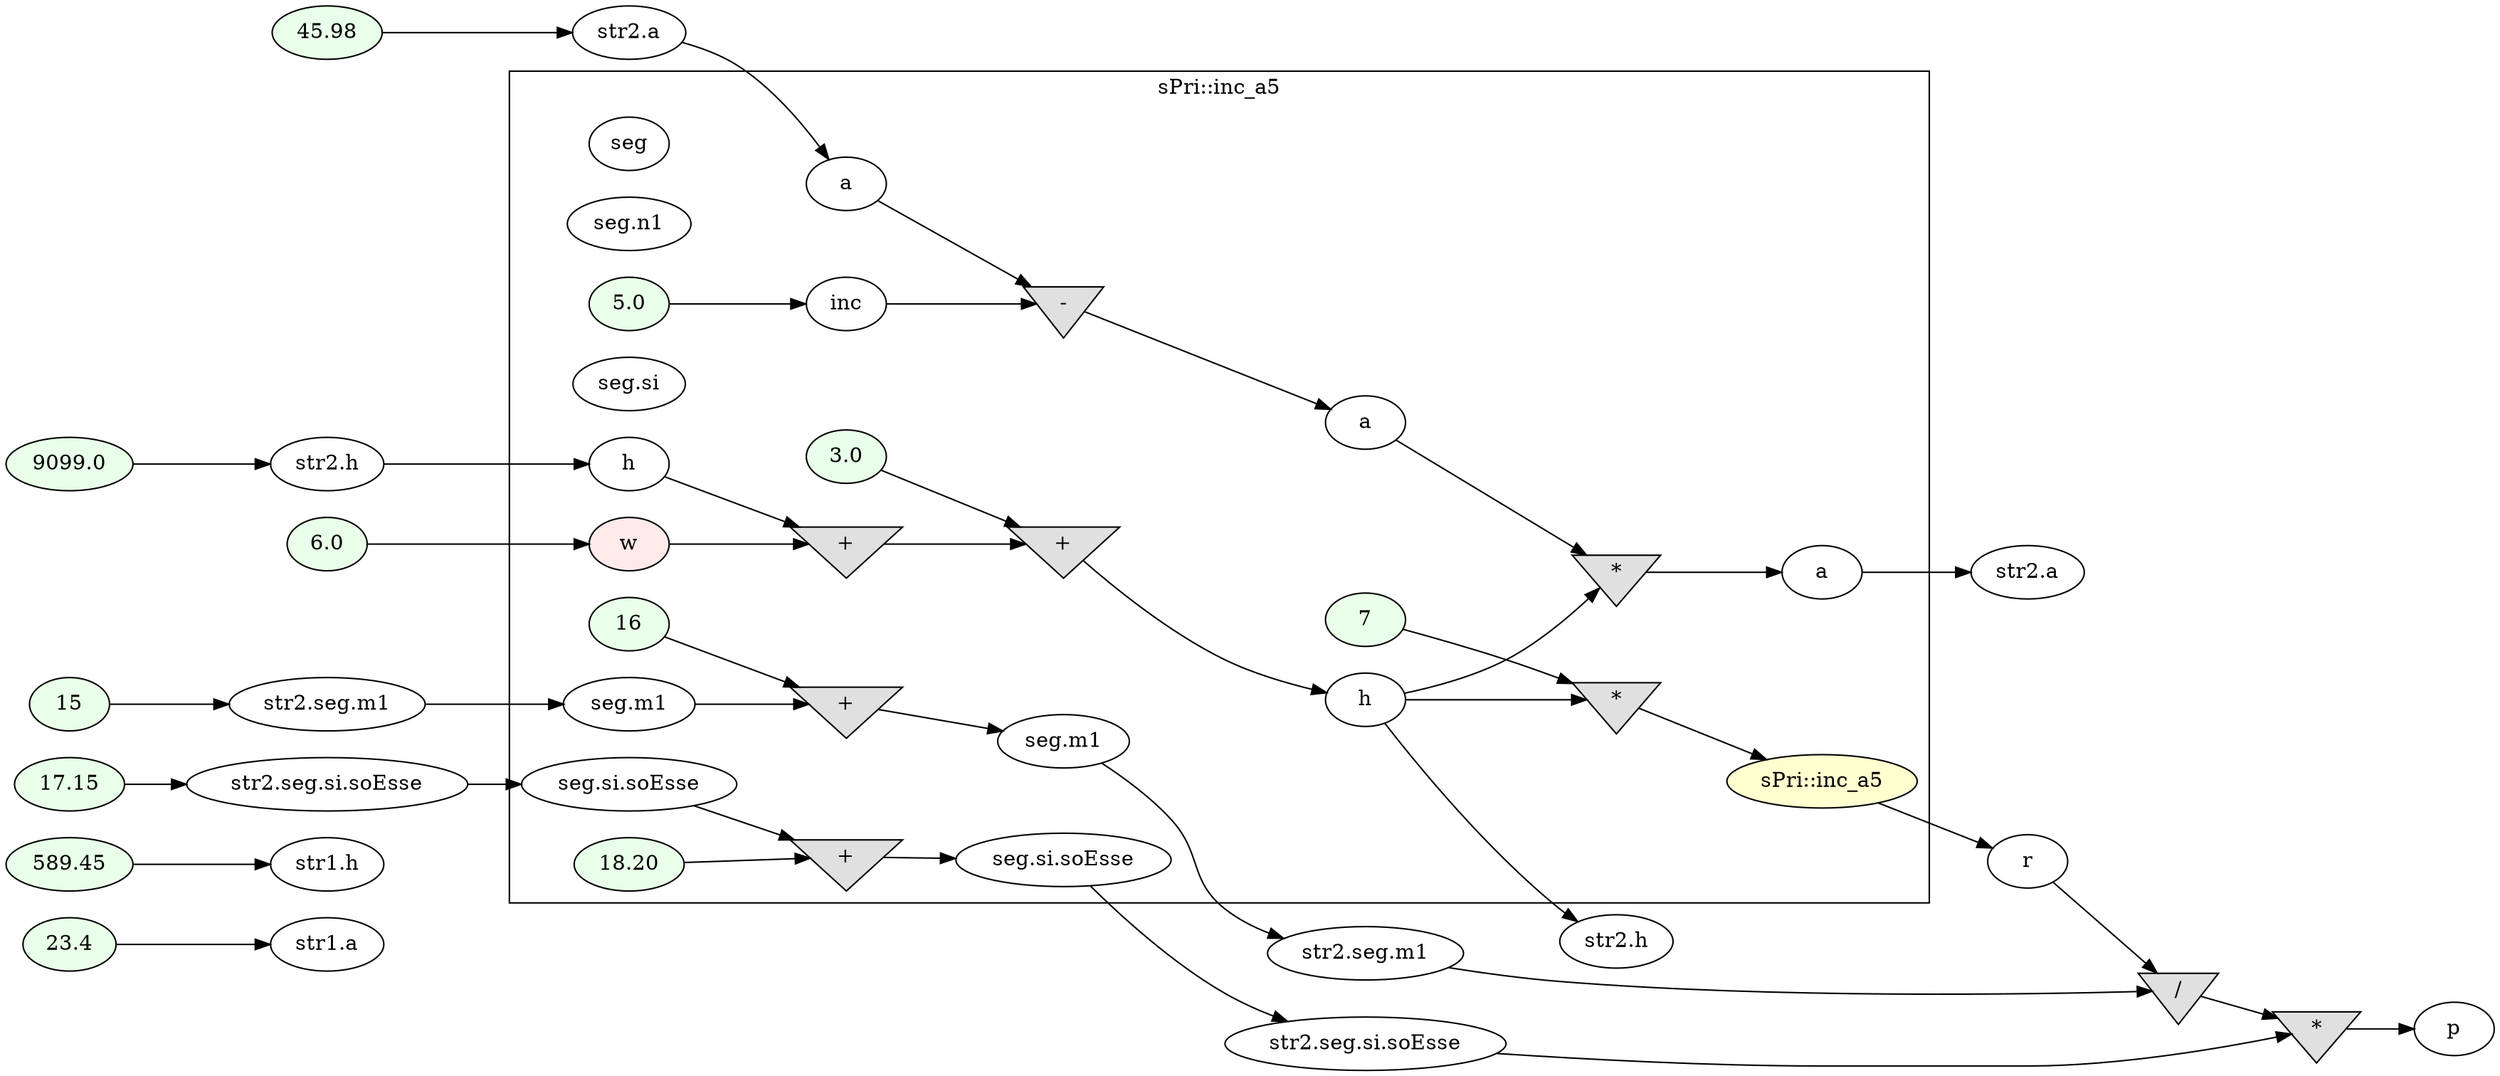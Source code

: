 digraph G
{
rankdir=LR;
	node_28 [ label = "23.4", style=filled, fillcolor="#E9FFE9" ]
	node_29 [ label = "str1.a" ]
	node_30 [ label = "589.45", style=filled, fillcolor="#E9FFE9" ]
	node_31 [ label = "str1.h" ]
	node_32 [ label = "45.98", style=filled, fillcolor="#E9FFE9" ]
	node_33 [ label = "str2.a" ]
	node_34 [ label = "9099.0", style=filled, fillcolor="#E9FFE9" ]
	node_35 [ label = "str2.h" ]
	node_36 [ label = "15", style=filled, fillcolor="#E9FFE9" ]
	node_37 [ label = "str2.seg.m1" ]
	node_38 [ label = "17.15", style=filled, fillcolor="#E9FFE9" ]
	node_39 [ label = "str2.seg.si.soEsse" ]
	node_40 [ label = "6.0", style=filled, fillcolor="#E9FFE9" ]
	node_68 [ label = "str2.seg.m1" ]
	node_69 [ label = "str2.seg.si.soEsse" ]
	node_70 [ label = "str2.h" ]
	node_71 [ label = "str2.a" ]
	node_72 [ label = "r" ]
	node_73 [ label = "/", shape=invtriangle, style=filled, fillcolor="#E0E0E0" ]
	node_74 [ label = "*", shape=invtriangle, style=filled, fillcolor="#E0E0E0" ]
	node_75 [ label = "p" ]
subgraph cluster_1 {
label = "sPri::inc_a5";
	node_41 [ label = "seg" ]
	node_42 [ label = "seg.n1" ]
	node_43 [ label = "seg.m1" ]
	node_44 [ label = "seg.si" ]
	node_45 [ label = "seg.si.soEsse" ]
	node_46 [ label = "h" ]
	node_47 [ label = "a" ]
	node_48 [ label = "w", style=filled, fillcolor="#FFE9E9" ]
	node_49 [ label = "5.0", style=filled, fillcolor="#E9FFE9" ]
	node_50 [ label = "inc" ]
	node_51 [ label = "-", shape=invtriangle, style=filled, fillcolor="#E0E0E0" ]
	node_52 [ label = "a" ]
	node_53 [ label = "+", shape=invtriangle, style=filled, fillcolor="#E0E0E0" ]
	node_54 [ label = "3.0", style=filled, fillcolor="#E9FFE9" ]
	node_55 [ label = "+", shape=invtriangle, style=filled, fillcolor="#E0E0E0" ]
	node_56 [ label = "h" ]
	node_57 [ label = "*", shape=invtriangle, style=filled, fillcolor="#E0E0E0" ]
	node_58 [ label = "a" ]
	node_59 [ label = "16", style=filled, fillcolor="#E9FFE9" ]
	node_60 [ label = "+", shape=invtriangle, style=filled, fillcolor="#E0E0E0" ]
	node_61 [ label = "seg.m1" ]
	node_62 [ label = "18.20", style=filled, fillcolor="#E9FFE9" ]
	node_63 [ label = "+", shape=invtriangle, style=filled, fillcolor="#E0E0E0" ]
	node_64 [ label = "seg.si.soEsse" ]
	node_65 [ label = "7", style=filled, fillcolor="#E9FFE9" ]
	node_66 [ label = "*", shape=invtriangle, style=filled, fillcolor="#E0E0E0" ]
	node_67 [ label = "sPri::inc_a5", style=filled, fillcolor="#FFFFD0" ]
}
	node_28 -> node_29
	node_30 -> node_31
	node_32 -> node_33
	node_33 -> node_47
	node_34 -> node_35
	node_35 -> node_46
	node_36 -> node_37
	node_37 -> node_43
	node_38 -> node_39
	node_39 -> node_45
	node_40 -> node_48
	node_68 -> node_73
	node_69 -> node_74
	node_72 -> node_73
	node_73 -> node_74
	node_74 -> node_75
	node_43 -> node_60
	node_45 -> node_63
	node_46 -> node_53
	node_47 -> node_51
	node_48 -> node_53
	node_49 -> node_50
	node_50 -> node_51
	node_51 -> node_52
	node_52 -> node_57
	node_53 -> node_55
	node_54 -> node_55
	node_55 -> node_56
	node_56 -> node_57
	node_56 -> node_66
	node_56 -> node_70
	node_57 -> node_58
	node_58 -> node_71
	node_59 -> node_60
	node_60 -> node_61
	node_61 -> node_68
	node_62 -> node_63
	node_63 -> node_64
	node_64 -> node_69
	node_65 -> node_66
	node_66 -> node_67
	node_67 -> node_72
}
